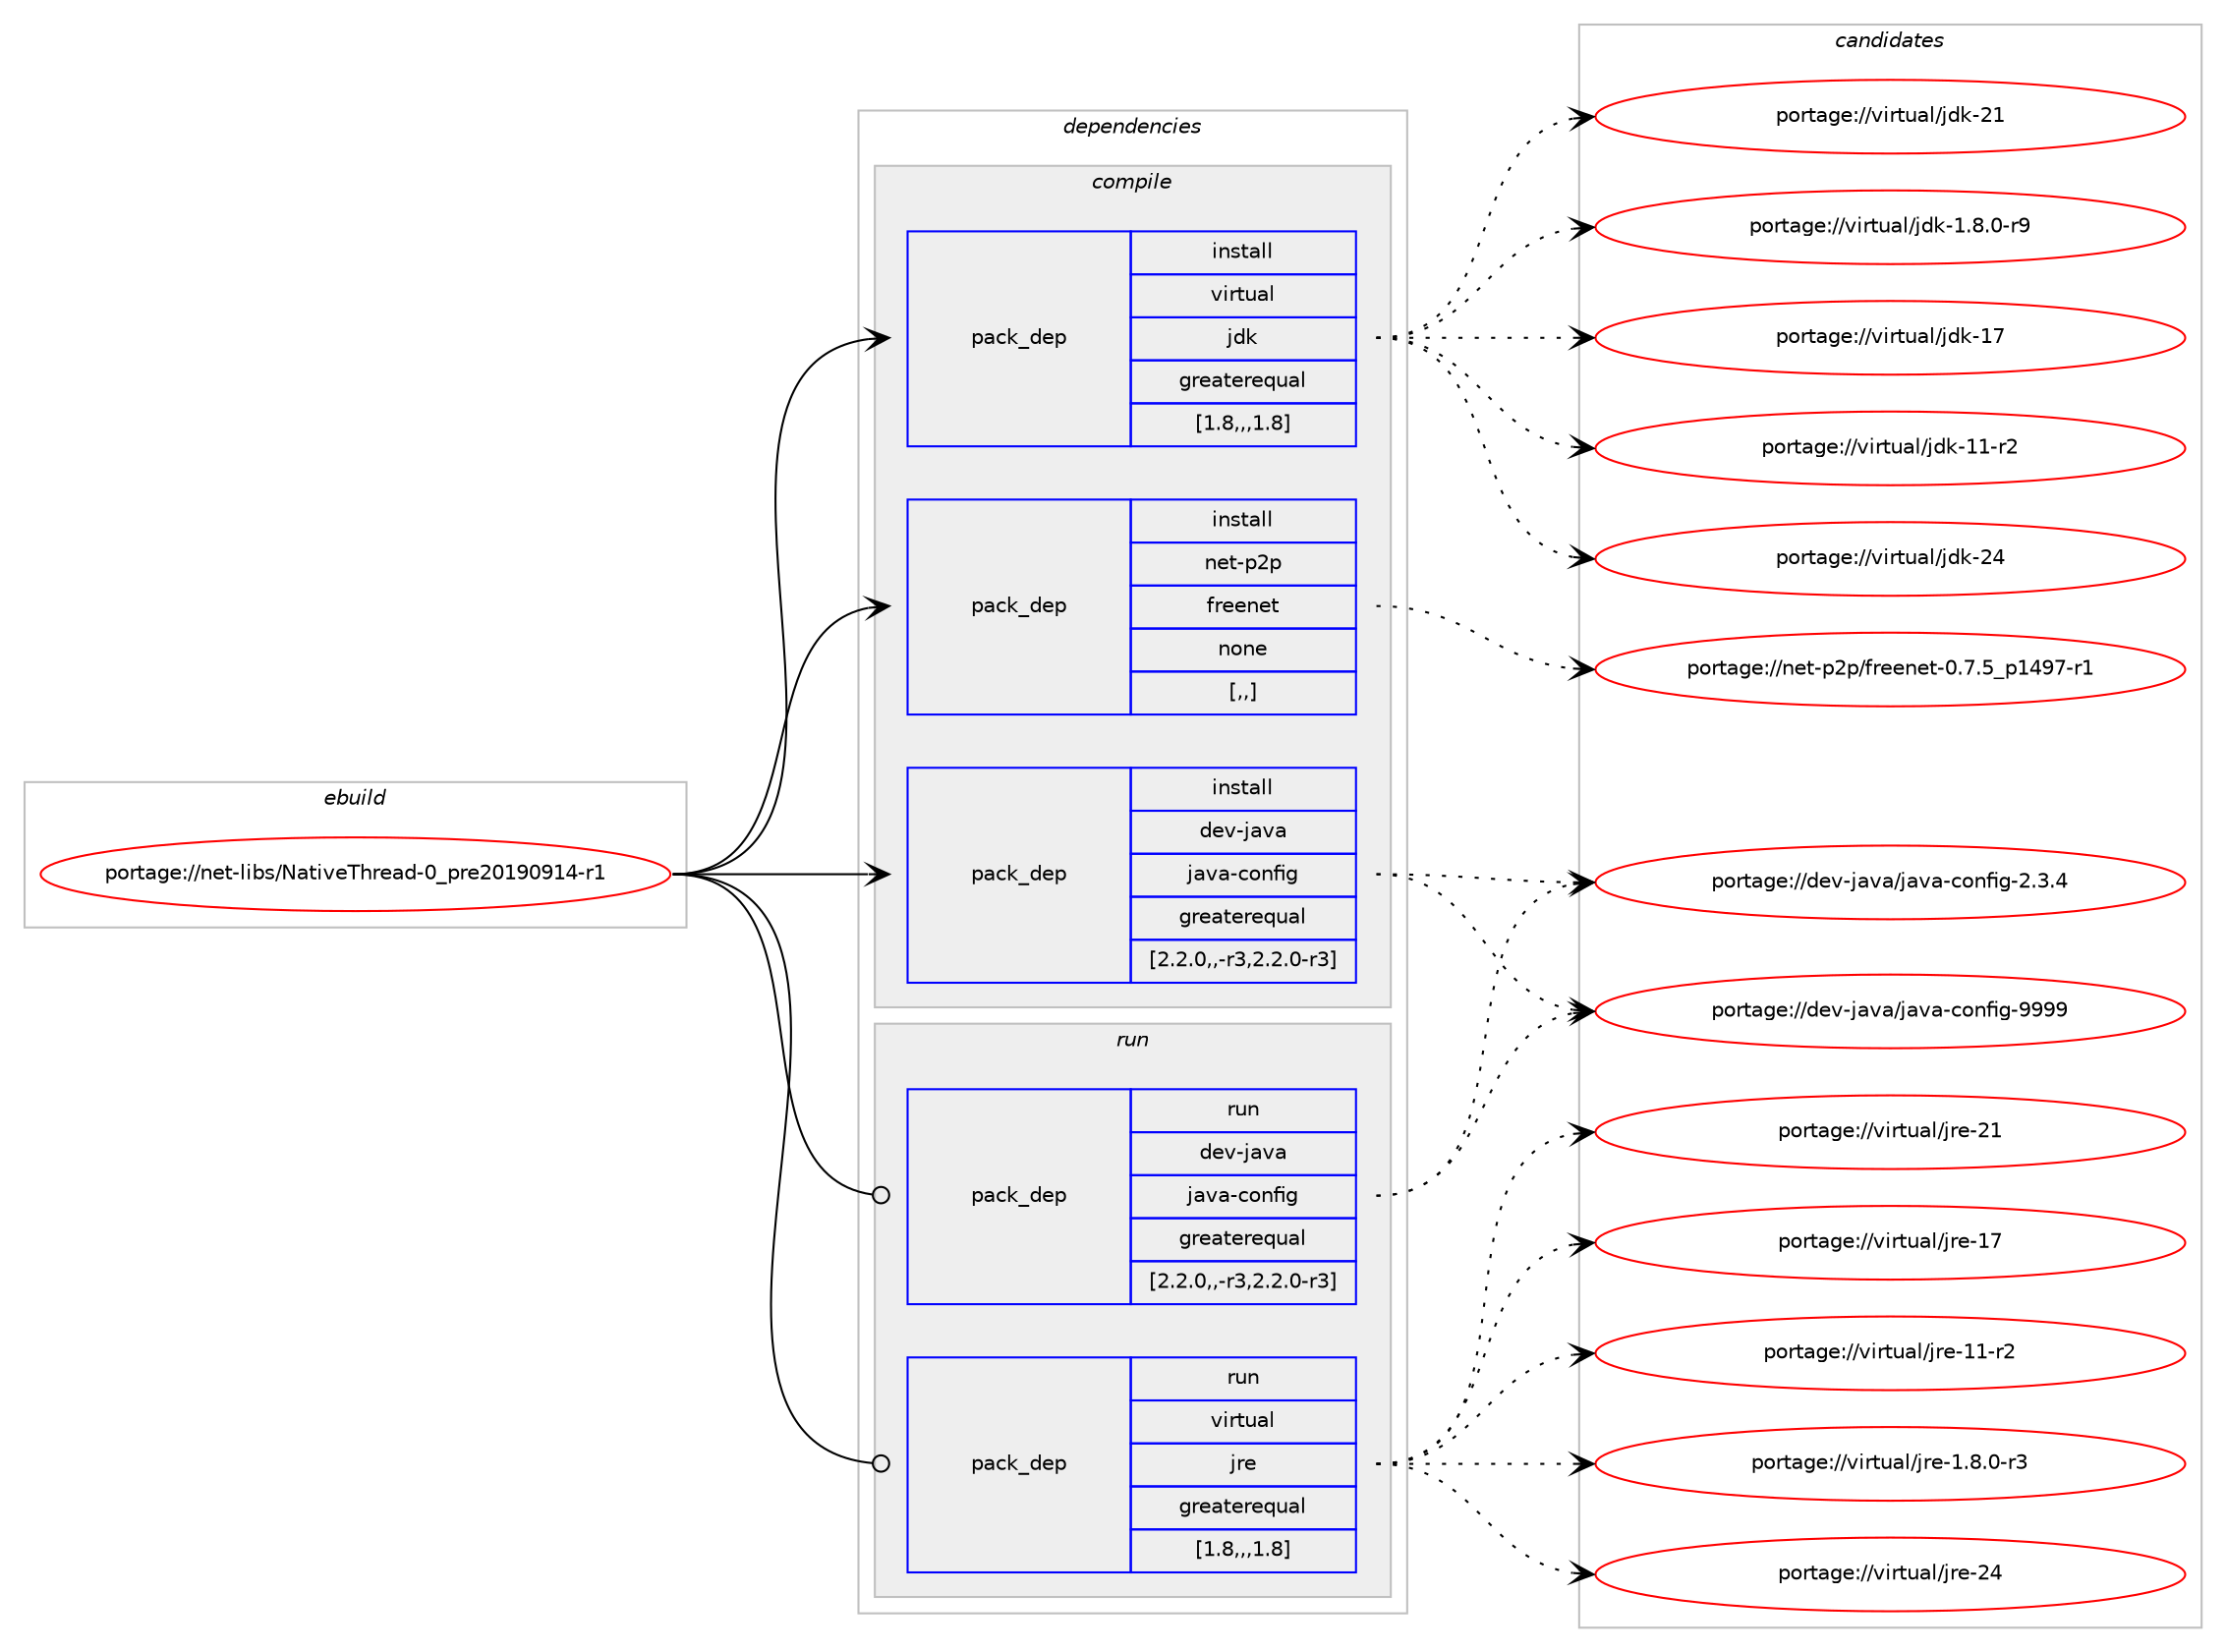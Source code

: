 digraph prolog {

# *************
# Graph options
# *************

newrank=true;
concentrate=true;
compound=true;
graph [rankdir=LR,fontname=Helvetica,fontsize=10,ranksep=1.5];#, ranksep=2.5, nodesep=0.2];
edge  [arrowhead=vee];
node  [fontname=Helvetica,fontsize=10];

# **********
# The ebuild
# **********

subgraph cluster_leftcol {
color=gray;
label=<<i>ebuild</i>>;
id [label="portage://net-libs/NativeThread-0_pre20190914-r1", color=red, width=4, href="../net-libs/NativeThread-0_pre20190914-r1.svg"];
}

# ****************
# The dependencies
# ****************

subgraph cluster_midcol {
color=gray;
label=<<i>dependencies</i>>;
subgraph cluster_compile {
fillcolor="#eeeeee";
style=filled;
label=<<i>compile</i>>;
subgraph pack261795 {
dependency357580 [label=<<TABLE BORDER="0" CELLBORDER="1" CELLSPACING="0" CELLPADDING="4" WIDTH="220"><TR><TD ROWSPAN="6" CELLPADDING="30">pack_dep</TD></TR><TR><TD WIDTH="110">install</TD></TR><TR><TD>dev-java</TD></TR><TR><TD>java-config</TD></TR><TR><TD>greaterequal</TD></TR><TR><TD>[2.2.0,,-r3,2.2.0-r3]</TD></TR></TABLE>>, shape=none, color=blue];
}
id:e -> dependency357580:w [weight=20,style="solid",arrowhead="vee"];
subgraph pack261796 {
dependency357581 [label=<<TABLE BORDER="0" CELLBORDER="1" CELLSPACING="0" CELLPADDING="4" WIDTH="220"><TR><TD ROWSPAN="6" CELLPADDING="30">pack_dep</TD></TR><TR><TD WIDTH="110">install</TD></TR><TR><TD>net-p2p</TD></TR><TR><TD>freenet</TD></TR><TR><TD>none</TD></TR><TR><TD>[,,]</TD></TR></TABLE>>, shape=none, color=blue];
}
id:e -> dependency357581:w [weight=20,style="solid",arrowhead="vee"];
subgraph pack261797 {
dependency357582 [label=<<TABLE BORDER="0" CELLBORDER="1" CELLSPACING="0" CELLPADDING="4" WIDTH="220"><TR><TD ROWSPAN="6" CELLPADDING="30">pack_dep</TD></TR><TR><TD WIDTH="110">install</TD></TR><TR><TD>virtual</TD></TR><TR><TD>jdk</TD></TR><TR><TD>greaterequal</TD></TR><TR><TD>[1.8,,,1.8]</TD></TR></TABLE>>, shape=none, color=blue];
}
id:e -> dependency357582:w [weight=20,style="solid",arrowhead="vee"];
}
subgraph cluster_compileandrun {
fillcolor="#eeeeee";
style=filled;
label=<<i>compile and run</i>>;
}
subgraph cluster_run {
fillcolor="#eeeeee";
style=filled;
label=<<i>run</i>>;
subgraph pack261798 {
dependency357583 [label=<<TABLE BORDER="0" CELLBORDER="1" CELLSPACING="0" CELLPADDING="4" WIDTH="220"><TR><TD ROWSPAN="6" CELLPADDING="30">pack_dep</TD></TR><TR><TD WIDTH="110">run</TD></TR><TR><TD>dev-java</TD></TR><TR><TD>java-config</TD></TR><TR><TD>greaterequal</TD></TR><TR><TD>[2.2.0,,-r3,2.2.0-r3]</TD></TR></TABLE>>, shape=none, color=blue];
}
id:e -> dependency357583:w [weight=20,style="solid",arrowhead="odot"];
subgraph pack261799 {
dependency357584 [label=<<TABLE BORDER="0" CELLBORDER="1" CELLSPACING="0" CELLPADDING="4" WIDTH="220"><TR><TD ROWSPAN="6" CELLPADDING="30">pack_dep</TD></TR><TR><TD WIDTH="110">run</TD></TR><TR><TD>virtual</TD></TR><TR><TD>jre</TD></TR><TR><TD>greaterequal</TD></TR><TR><TD>[1.8,,,1.8]</TD></TR></TABLE>>, shape=none, color=blue];
}
id:e -> dependency357584:w [weight=20,style="solid",arrowhead="odot"];
}
}

# **************
# The candidates
# **************

subgraph cluster_choices {
rank=same;
color=gray;
label=<<i>candidates</i>>;

subgraph choice261795 {
color=black;
nodesep=1;
choice10010111845106971189747106971189745991111101021051034557575757 [label="portage://dev-java/java-config-9999", color=red, width=4,href="../dev-java/java-config-9999.svg"];
choice1001011184510697118974710697118974599111110102105103455046514652 [label="portage://dev-java/java-config-2.3.4", color=red, width=4,href="../dev-java/java-config-2.3.4.svg"];
dependency357580:e -> choice10010111845106971189747106971189745991111101021051034557575757:w [style=dotted,weight="100"];
dependency357580:e -> choice1001011184510697118974710697118974599111110102105103455046514652:w [style=dotted,weight="100"];
}
subgraph choice261796 {
color=black;
nodesep=1;
choice11010111645112501124710211410110111010111645484655465395112495257554511449 [label="portage://net-p2p/freenet-0.7.5_p1497-r1", color=red, width=4,href="../net-p2p/freenet-0.7.5_p1497-r1.svg"];
dependency357581:e -> choice11010111645112501124710211410110111010111645484655465395112495257554511449:w [style=dotted,weight="100"];
}
subgraph choice261797 {
color=black;
nodesep=1;
choice1181051141161179710847106100107455052 [label="portage://virtual/jdk-24", color=red, width=4,href="../virtual/jdk-24.svg"];
choice1181051141161179710847106100107455049 [label="portage://virtual/jdk-21", color=red, width=4,href="../virtual/jdk-21.svg"];
choice1181051141161179710847106100107454955 [label="portage://virtual/jdk-17", color=red, width=4,href="../virtual/jdk-17.svg"];
choice11810511411611797108471061001074549494511450 [label="portage://virtual/jdk-11-r2", color=red, width=4,href="../virtual/jdk-11-r2.svg"];
choice11810511411611797108471061001074549465646484511457 [label="portage://virtual/jdk-1.8.0-r9", color=red, width=4,href="../virtual/jdk-1.8.0-r9.svg"];
dependency357582:e -> choice1181051141161179710847106100107455052:w [style=dotted,weight="100"];
dependency357582:e -> choice1181051141161179710847106100107455049:w [style=dotted,weight="100"];
dependency357582:e -> choice1181051141161179710847106100107454955:w [style=dotted,weight="100"];
dependency357582:e -> choice11810511411611797108471061001074549494511450:w [style=dotted,weight="100"];
dependency357582:e -> choice11810511411611797108471061001074549465646484511457:w [style=dotted,weight="100"];
}
subgraph choice261798 {
color=black;
nodesep=1;
choice10010111845106971189747106971189745991111101021051034557575757 [label="portage://dev-java/java-config-9999", color=red, width=4,href="../dev-java/java-config-9999.svg"];
choice1001011184510697118974710697118974599111110102105103455046514652 [label="portage://dev-java/java-config-2.3.4", color=red, width=4,href="../dev-java/java-config-2.3.4.svg"];
dependency357583:e -> choice10010111845106971189747106971189745991111101021051034557575757:w [style=dotted,weight="100"];
dependency357583:e -> choice1001011184510697118974710697118974599111110102105103455046514652:w [style=dotted,weight="100"];
}
subgraph choice261799 {
color=black;
nodesep=1;
choice1181051141161179710847106114101455052 [label="portage://virtual/jre-24", color=red, width=4,href="../virtual/jre-24.svg"];
choice1181051141161179710847106114101455049 [label="portage://virtual/jre-21", color=red, width=4,href="../virtual/jre-21.svg"];
choice1181051141161179710847106114101454955 [label="portage://virtual/jre-17", color=red, width=4,href="../virtual/jre-17.svg"];
choice11810511411611797108471061141014549494511450 [label="portage://virtual/jre-11-r2", color=red, width=4,href="../virtual/jre-11-r2.svg"];
choice11810511411611797108471061141014549465646484511451 [label="portage://virtual/jre-1.8.0-r3", color=red, width=4,href="../virtual/jre-1.8.0-r3.svg"];
dependency357584:e -> choice1181051141161179710847106114101455052:w [style=dotted,weight="100"];
dependency357584:e -> choice1181051141161179710847106114101455049:w [style=dotted,weight="100"];
dependency357584:e -> choice1181051141161179710847106114101454955:w [style=dotted,weight="100"];
dependency357584:e -> choice11810511411611797108471061141014549494511450:w [style=dotted,weight="100"];
dependency357584:e -> choice11810511411611797108471061141014549465646484511451:w [style=dotted,weight="100"];
}
}

}
